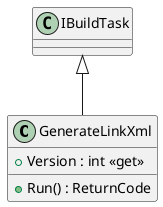 @startuml
class GenerateLinkXml {
    + Version : int <<get>>
    + Run() : ReturnCode
}
IBuildTask <|-- GenerateLinkXml
@enduml
